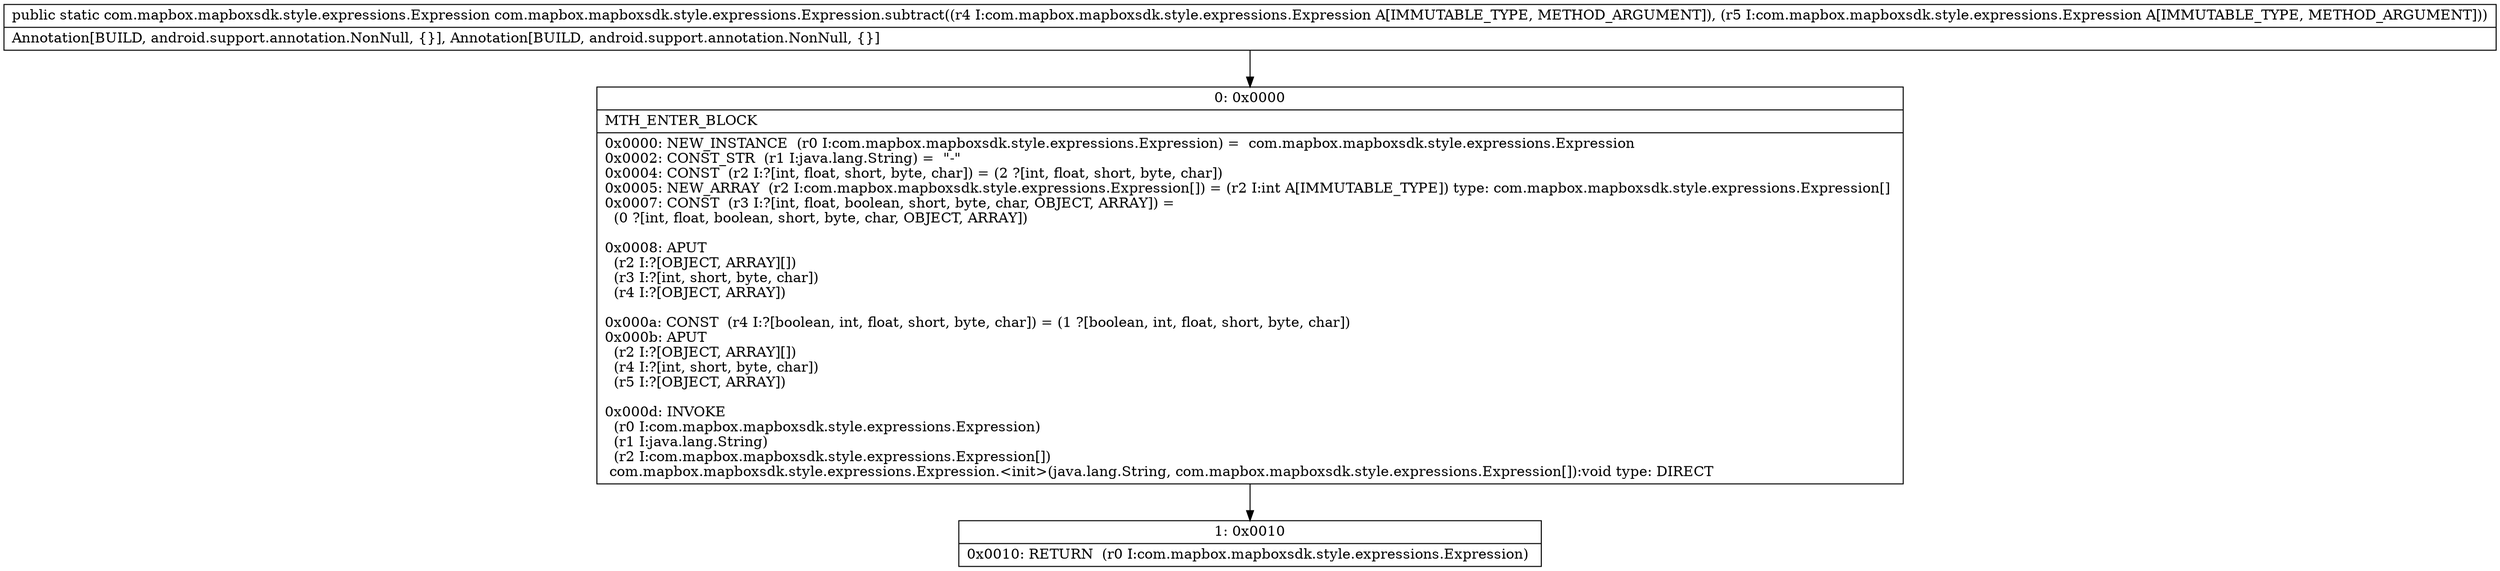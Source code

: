 digraph "CFG forcom.mapbox.mapboxsdk.style.expressions.Expression.subtract(Lcom\/mapbox\/mapboxsdk\/style\/expressions\/Expression;Lcom\/mapbox\/mapboxsdk\/style\/expressions\/Expression;)Lcom\/mapbox\/mapboxsdk\/style\/expressions\/Expression;" {
Node_0 [shape=record,label="{0\:\ 0x0000|MTH_ENTER_BLOCK\l|0x0000: NEW_INSTANCE  (r0 I:com.mapbox.mapboxsdk.style.expressions.Expression) =  com.mapbox.mapboxsdk.style.expressions.Expression \l0x0002: CONST_STR  (r1 I:java.lang.String) =  \"\-\" \l0x0004: CONST  (r2 I:?[int, float, short, byte, char]) = (2 ?[int, float, short, byte, char]) \l0x0005: NEW_ARRAY  (r2 I:com.mapbox.mapboxsdk.style.expressions.Expression[]) = (r2 I:int A[IMMUTABLE_TYPE]) type: com.mapbox.mapboxsdk.style.expressions.Expression[] \l0x0007: CONST  (r3 I:?[int, float, boolean, short, byte, char, OBJECT, ARRAY]) = \l  (0 ?[int, float, boolean, short, byte, char, OBJECT, ARRAY])\l \l0x0008: APUT  \l  (r2 I:?[OBJECT, ARRAY][])\l  (r3 I:?[int, short, byte, char])\l  (r4 I:?[OBJECT, ARRAY])\l \l0x000a: CONST  (r4 I:?[boolean, int, float, short, byte, char]) = (1 ?[boolean, int, float, short, byte, char]) \l0x000b: APUT  \l  (r2 I:?[OBJECT, ARRAY][])\l  (r4 I:?[int, short, byte, char])\l  (r5 I:?[OBJECT, ARRAY])\l \l0x000d: INVOKE  \l  (r0 I:com.mapbox.mapboxsdk.style.expressions.Expression)\l  (r1 I:java.lang.String)\l  (r2 I:com.mapbox.mapboxsdk.style.expressions.Expression[])\l com.mapbox.mapboxsdk.style.expressions.Expression.\<init\>(java.lang.String, com.mapbox.mapboxsdk.style.expressions.Expression[]):void type: DIRECT \l}"];
Node_1 [shape=record,label="{1\:\ 0x0010|0x0010: RETURN  (r0 I:com.mapbox.mapboxsdk.style.expressions.Expression) \l}"];
MethodNode[shape=record,label="{public static com.mapbox.mapboxsdk.style.expressions.Expression com.mapbox.mapboxsdk.style.expressions.Expression.subtract((r4 I:com.mapbox.mapboxsdk.style.expressions.Expression A[IMMUTABLE_TYPE, METHOD_ARGUMENT]), (r5 I:com.mapbox.mapboxsdk.style.expressions.Expression A[IMMUTABLE_TYPE, METHOD_ARGUMENT]))  | Annotation[BUILD, android.support.annotation.NonNull, \{\}], Annotation[BUILD, android.support.annotation.NonNull, \{\}]\l}"];
MethodNode -> Node_0;
Node_0 -> Node_1;
}

